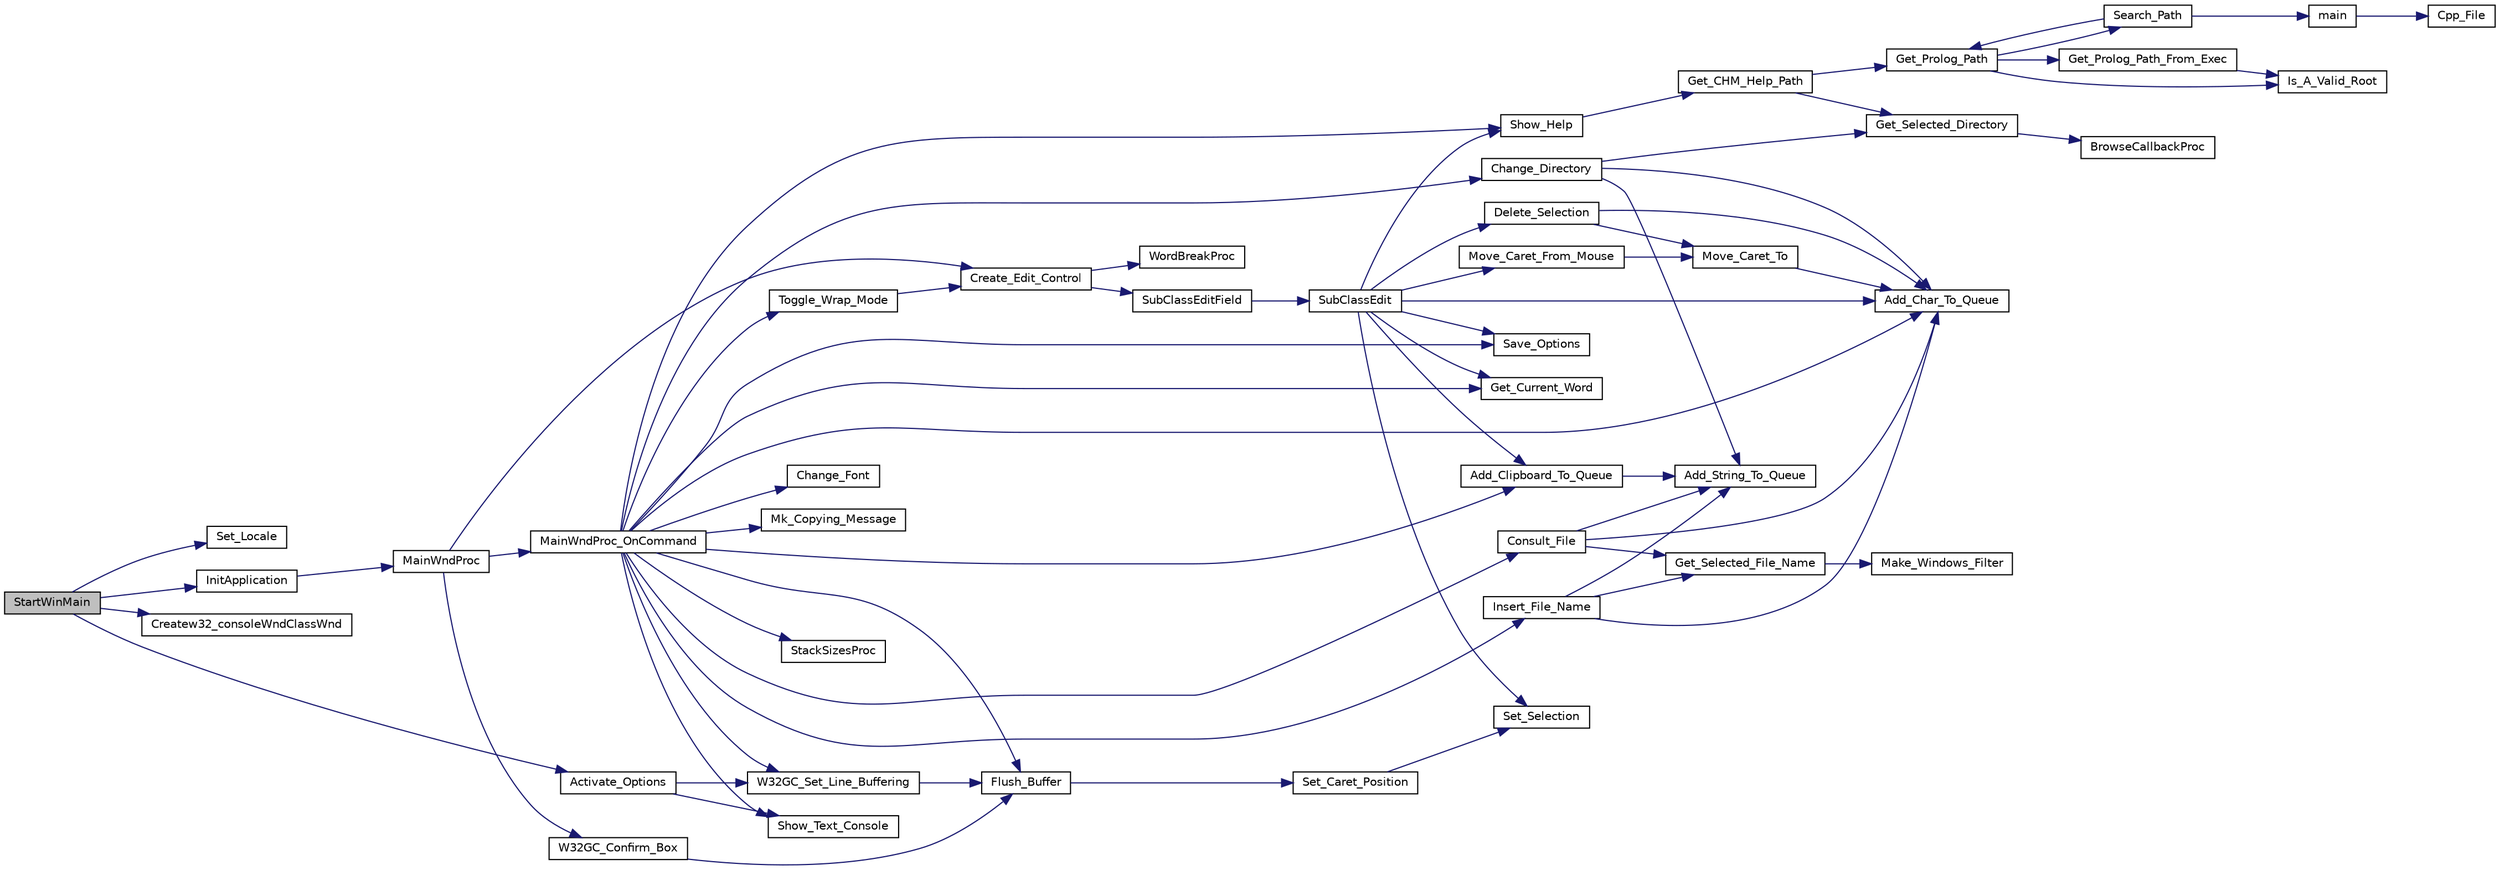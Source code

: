digraph "StartWinMain"
{
  edge [fontname="Helvetica",fontsize="10",labelfontname="Helvetica",labelfontsize="10"];
  node [fontname="Helvetica",fontsize="10",shape=record];
  rankdir="LR";
  Node1 [label="StartWinMain",height=0.2,width=0.4,color="black", fillcolor="grey75", style="filled", fontcolor="black"];
  Node1 -> Node2 [color="midnightblue",fontsize="10",style="solid",fontname="Helvetica"];
  Node2 [label="Set_Locale",height=0.2,width=0.4,color="black", fillcolor="white", style="filled",URL="$set__locale_8h.html#a127cb8819297d9cc16a6169aafcb5b2f"];
  Node1 -> Node3 [color="midnightblue",fontsize="10",style="solid",fontname="Helvetica"];
  Node3 [label="InitApplication",height=0.2,width=0.4,color="black", fillcolor="white", style="filled",URL="$w32__console_8c.html#aea7abcb71562352e8ff9c3efd95c505b"];
  Node3 -> Node4 [color="midnightblue",fontsize="10",style="solid",fontname="Helvetica"];
  Node4 [label="MainWndProc",height=0.2,width=0.4,color="black", fillcolor="white", style="filled",URL="$w32__console_8c.html#ab023aa0285ba796fb7809eed2e6cdbe1"];
  Node4 -> Node5 [color="midnightblue",fontsize="10",style="solid",fontname="Helvetica"];
  Node5 [label="Create_Edit_Control",height=0.2,width=0.4,color="black", fillcolor="white", style="filled",URL="$w32__console_8c.html#a4d3fc2c91e2a42d1ee0ab9afb8b25934"];
  Node5 -> Node6 [color="midnightblue",fontsize="10",style="solid",fontname="Helvetica"];
  Node6 [label="SubClassEditField",height=0.2,width=0.4,color="black", fillcolor="white", style="filled",URL="$w32__console_8c.html#ae21b20c73fc3d1b2301ac435d6ffefb8"];
  Node6 -> Node7 [color="midnightblue",fontsize="10",style="solid",fontname="Helvetica"];
  Node7 [label="SubClassEdit",height=0.2,width=0.4,color="black", fillcolor="white", style="filled",URL="$w32__console_8c.html#a86a613d9f9c5724324a80eb7ad8fd162"];
  Node7 -> Node8 [color="midnightblue",fontsize="10",style="solid",fontname="Helvetica"];
  Node8 [label="Delete_Selection",height=0.2,width=0.4,color="black", fillcolor="white", style="filled",URL="$w32__console_8c.html#adaf1402815a745cc420a50b850400d4e"];
  Node8 -> Node9 [color="midnightblue",fontsize="10",style="solid",fontname="Helvetica"];
  Node9 [label="Move_Caret_To",height=0.2,width=0.4,color="black", fillcolor="white", style="filled",URL="$w32__console_8c.html#a8c4b08848ce838a6ff53832a1530670e"];
  Node9 -> Node10 [color="midnightblue",fontsize="10",style="solid",fontname="Helvetica"];
  Node10 [label="Add_Char_To_Queue",height=0.2,width=0.4,color="black", fillcolor="white", style="filled",URL="$w32__console_8c.html#aa1aefedc2452b3120b0d25c9a860fddc"];
  Node8 -> Node10 [color="midnightblue",fontsize="10",style="solid",fontname="Helvetica"];
  Node7 -> Node10 [color="midnightblue",fontsize="10",style="solid",fontname="Helvetica"];
  Node7 -> Node11 [color="midnightblue",fontsize="10",style="solid",fontname="Helvetica"];
  Node11 [label="Move_Caret_From_Mouse",height=0.2,width=0.4,color="black", fillcolor="white", style="filled",URL="$w32__console_8c.html#a3480ea2b3116aeb824aac0df6d68da83"];
  Node11 -> Node9 [color="midnightblue",fontsize="10",style="solid",fontname="Helvetica"];
  Node7 -> Node12 [color="midnightblue",fontsize="10",style="solid",fontname="Helvetica"];
  Node12 [label="Show_Help",height=0.2,width=0.4,color="black", fillcolor="white", style="filled",URL="$w32__console_8c.html#a4429f5179fe290e7469506c6287a46a5"];
  Node12 -> Node13 [color="midnightblue",fontsize="10",style="solid",fontname="Helvetica"];
  Node13 [label="Get_CHM_Help_Path",height=0.2,width=0.4,color="black", fillcolor="white", style="filled",URL="$w32__console_8c.html#a7c82a573b5e01698b2f8e86d4cef3702"];
  Node13 -> Node14 [color="midnightblue",fontsize="10",style="solid",fontname="Helvetica"];
  Node14 [label="Get_Prolog_Path",height=0.2,width=0.4,color="black", fillcolor="white", style="filled",URL="$prolog__path_8c.html#ab1fba1889b5219b65cfaedf8df2d4217"];
  Node14 -> Node15 [color="midnightblue",fontsize="10",style="solid",fontname="Helvetica"];
  Node15 [label="Is_A_Valid_Root",height=0.2,width=0.4,color="black", fillcolor="white", style="filled",URL="$prolog__path_8c.html#a86fe381e1f16682b85242a27356df7ca"];
  Node14 -> Node16 [color="midnightblue",fontsize="10",style="solid",fontname="Helvetica"];
  Node16 [label="Get_Prolog_Path_From_Exec",height=0.2,width=0.4,color="black", fillcolor="white", style="filled",URL="$prolog__path_8c.html#ad32a239b1d7b356e49ac366fd1583116"];
  Node16 -> Node15 [color="midnightblue",fontsize="10",style="solid",fontname="Helvetica"];
  Node14 -> Node17 [color="midnightblue",fontsize="10",style="solid",fontname="Helvetica"];
  Node17 [label="Search_Path",height=0.2,width=0.4,color="black", fillcolor="white", style="filled",URL="$prolog__path_8c.html#ab3203706c871e28d9b94c003406956a6"];
  Node17 -> Node18 [color="midnightblue",fontsize="10",style="solid",fontname="Helvetica"];
  Node18 [label="main",height=0.2,width=0.4,color="black", fillcolor="white", style="filled",URL="$cpp__headers_8c.html#a0ddf1224851353fc92bfbff6f499fa97"];
  Node18 -> Node19 [color="midnightblue",fontsize="10",style="solid",fontname="Helvetica"];
  Node19 [label="Cpp_File",height=0.2,width=0.4,color="black", fillcolor="white", style="filled",URL="$cpp__headers_8c.html#af90754321baabe30d5f9a37c509ba2c7"];
  Node17 -> Node14 [color="midnightblue",fontsize="10",style="solid",fontname="Helvetica"];
  Node13 -> Node20 [color="midnightblue",fontsize="10",style="solid",fontname="Helvetica"];
  Node20 [label="Get_Selected_Directory",height=0.2,width=0.4,color="black", fillcolor="white", style="filled",URL="$w32__console_8c.html#a637e0b7a2536a792abc63915a1bf671b"];
  Node20 -> Node21 [color="midnightblue",fontsize="10",style="solid",fontname="Helvetica"];
  Node21 [label="BrowseCallbackProc",height=0.2,width=0.4,color="black", fillcolor="white", style="filled",URL="$w32__console_8c.html#a6b34de0106a84c3f3eacfdf7fe989a17"];
  Node7 -> Node22 [color="midnightblue",fontsize="10",style="solid",fontname="Helvetica"];
  Node22 [label="Get_Current_Word",height=0.2,width=0.4,color="black", fillcolor="white", style="filled",URL="$w32__console_8c.html#add48de04cc579f7ed8c1e507afce16c6"];
  Node7 -> Node23 [color="midnightblue",fontsize="10",style="solid",fontname="Helvetica"];
  Node23 [label="Set_Selection",height=0.2,width=0.4,color="black", fillcolor="white", style="filled",URL="$w32__console_8c.html#a4a4fa92ab96c87a9fedbe477e80d38a0"];
  Node7 -> Node24 [color="midnightblue",fontsize="10",style="solid",fontname="Helvetica"];
  Node24 [label="Save_Options",height=0.2,width=0.4,color="black", fillcolor="white", style="filled",URL="$w32__console_8c.html#ad53ee08377d881b92e3d61bb96d3b5f3"];
  Node7 -> Node25 [color="midnightblue",fontsize="10",style="solid",fontname="Helvetica"];
  Node25 [label="Add_Clipboard_To_Queue",height=0.2,width=0.4,color="black", fillcolor="white", style="filled",URL="$w32__console_8c.html#af041f75cf92908627d2a76f3a70f0c4a"];
  Node25 -> Node26 [color="midnightblue",fontsize="10",style="solid",fontname="Helvetica"];
  Node26 [label="Add_String_To_Queue",height=0.2,width=0.4,color="black", fillcolor="white", style="filled",URL="$w32__console_8c.html#a7a3267ed0ece9abb97a70487dc99aa75"];
  Node5 -> Node27 [color="midnightblue",fontsize="10",style="solid",fontname="Helvetica"];
  Node27 [label="WordBreakProc",height=0.2,width=0.4,color="black", fillcolor="white", style="filled",URL="$w32__console_8c.html#a0a91b0a1e1c66bf3281ebb8e4685481b"];
  Node4 -> Node28 [color="midnightblue",fontsize="10",style="solid",fontname="Helvetica"];
  Node28 [label="MainWndProc_OnCommand",height=0.2,width=0.4,color="black", fillcolor="white", style="filled",URL="$w32__console_8c.html#aabb62b5ceb8b73f54c4478021cedf130"];
  Node28 -> Node29 [color="midnightblue",fontsize="10",style="solid",fontname="Helvetica"];
  Node29 [label="Consult_File",height=0.2,width=0.4,color="black", fillcolor="white", style="filled",URL="$w32__console_8c.html#a5cafa6fe226996300727eef685e6cde5"];
  Node29 -> Node30 [color="midnightblue",fontsize="10",style="solid",fontname="Helvetica"];
  Node30 [label="Get_Selected_File_Name",height=0.2,width=0.4,color="black", fillcolor="white", style="filled",URL="$w32__console_8c.html#ace1e5e9b3f8bf6cbf289895447a94cd7"];
  Node30 -> Node31 [color="midnightblue",fontsize="10",style="solid",fontname="Helvetica"];
  Node31 [label="Make_Windows_Filter",height=0.2,width=0.4,color="black", fillcolor="white", style="filled",URL="$w32__console_8c.html#a42d2133edfa796e46154e68d25b8b43e"];
  Node29 -> Node10 [color="midnightblue",fontsize="10",style="solid",fontname="Helvetica"];
  Node29 -> Node26 [color="midnightblue",fontsize="10",style="solid",fontname="Helvetica"];
  Node28 -> Node32 [color="midnightblue",fontsize="10",style="solid",fontname="Helvetica"];
  Node32 [label="Change_Directory",height=0.2,width=0.4,color="black", fillcolor="white", style="filled",URL="$w32__console_8c.html#a5d40c37d966c85af95f36eef239c98c8"];
  Node32 -> Node20 [color="midnightblue",fontsize="10",style="solid",fontname="Helvetica"];
  Node32 -> Node10 [color="midnightblue",fontsize="10",style="solid",fontname="Helvetica"];
  Node32 -> Node26 [color="midnightblue",fontsize="10",style="solid",fontname="Helvetica"];
  Node28 -> Node33 [color="midnightblue",fontsize="10",style="solid",fontname="Helvetica"];
  Node33 [label="Insert_File_Name",height=0.2,width=0.4,color="black", fillcolor="white", style="filled",URL="$w32__console_8c.html#aafaddbdf6d5871b5d2deaee1a7e37f42"];
  Node33 -> Node30 [color="midnightblue",fontsize="10",style="solid",fontname="Helvetica"];
  Node33 -> Node10 [color="midnightblue",fontsize="10",style="solid",fontname="Helvetica"];
  Node33 -> Node26 [color="midnightblue",fontsize="10",style="solid",fontname="Helvetica"];
  Node28 -> Node25 [color="midnightblue",fontsize="10",style="solid",fontname="Helvetica"];
  Node28 -> Node24 [color="midnightblue",fontsize="10",style="solid",fontname="Helvetica"];
  Node28 -> Node10 [color="midnightblue",fontsize="10",style="solid",fontname="Helvetica"];
  Node28 -> Node34 [color="midnightblue",fontsize="10",style="solid",fontname="Helvetica"];
  Node34 [label="StackSizesProc",height=0.2,width=0.4,color="black", fillcolor="white", style="filled",URL="$w32__console_8c.html#ade8a187e0ceb600d466b550f1b17f4ec"];
  Node28 -> Node35 [color="midnightblue",fontsize="10",style="solid",fontname="Helvetica"];
  Node35 [label="Toggle_Wrap_Mode",height=0.2,width=0.4,color="black", fillcolor="white", style="filled",URL="$w32__console_8c.html#af8f874a72209a2c5b9ccc57df9c3684b"];
  Node35 -> Node5 [color="midnightblue",fontsize="10",style="solid",fontname="Helvetica"];
  Node28 -> Node36 [color="midnightblue",fontsize="10",style="solid",fontname="Helvetica"];
  Node36 [label="W32GC_Set_Line_Buffering",height=0.2,width=0.4,color="black", fillcolor="white", style="filled",URL="$w32__console_8c.html#aec67ee32e036f2e6746534f1cb82a6d9"];
  Node36 -> Node37 [color="midnightblue",fontsize="10",style="solid",fontname="Helvetica"];
  Node37 [label="Flush_Buffer",height=0.2,width=0.4,color="black", fillcolor="white", style="filled",URL="$w32__console_8c.html#a24b183b30fc00a737da1b325dfbfa594"];
  Node37 -> Node38 [color="midnightblue",fontsize="10",style="solid",fontname="Helvetica"];
  Node38 [label="Set_Caret_Position",height=0.2,width=0.4,color="black", fillcolor="white", style="filled",URL="$w32__console_8c.html#a20fd5ae61889213d2ac79b90f0f942f8"];
  Node38 -> Node23 [color="midnightblue",fontsize="10",style="solid",fontname="Helvetica"];
  Node28 -> Node37 [color="midnightblue",fontsize="10",style="solid",fontname="Helvetica"];
  Node28 -> Node39 [color="midnightblue",fontsize="10",style="solid",fontname="Helvetica"];
  Node39 [label="Show_Text_Console",height=0.2,width=0.4,color="black", fillcolor="white", style="filled",URL="$w32__console_8c.html#a948b886d5f9fafc8cf18ecae879b4144"];
  Node28 -> Node40 [color="midnightblue",fontsize="10",style="solid",fontname="Helvetica"];
  Node40 [label="Change_Font",height=0.2,width=0.4,color="black", fillcolor="white", style="filled",URL="$w32__console_8c.html#a7c91e9cff6dac8c36df5af92834243bc"];
  Node28 -> Node12 [color="midnightblue",fontsize="10",style="solid",fontname="Helvetica"];
  Node28 -> Node22 [color="midnightblue",fontsize="10",style="solid",fontname="Helvetica"];
  Node28 -> Node41 [color="midnightblue",fontsize="10",style="solid",fontname="Helvetica"];
  Node41 [label="Mk_Copying_Message",height=0.2,width=0.4,color="black", fillcolor="white", style="filled",URL="$copying_8c.html#ad22fce4a9a93024806f83a48f86bea7e"];
  Node4 -> Node42 [color="midnightblue",fontsize="10",style="solid",fontname="Helvetica"];
  Node42 [label="W32GC_Confirm_Box",height=0.2,width=0.4,color="black", fillcolor="white", style="filled",URL="$w32__console_8c.html#ade7027a929279e5d7ca19fa957fed785"];
  Node42 -> Node37 [color="midnightblue",fontsize="10",style="solid",fontname="Helvetica"];
  Node1 -> Node43 [color="midnightblue",fontsize="10",style="solid",fontname="Helvetica"];
  Node43 [label="Createw32_consoleWndClassWnd",height=0.2,width=0.4,color="black", fillcolor="white", style="filled",URL="$w32__console_8c.html#a866478de98e81fa4cceb82aab8c66fbc"];
  Node1 -> Node44 [color="midnightblue",fontsize="10",style="solid",fontname="Helvetica"];
  Node44 [label="Activate_Options",height=0.2,width=0.4,color="black", fillcolor="white", style="filled",URL="$w32__console_8c.html#a5bbc75ac922723070433ae4d2efe0b59"];
  Node44 -> Node36 [color="midnightblue",fontsize="10",style="solid",fontname="Helvetica"];
  Node44 -> Node39 [color="midnightblue",fontsize="10",style="solid",fontname="Helvetica"];
}
